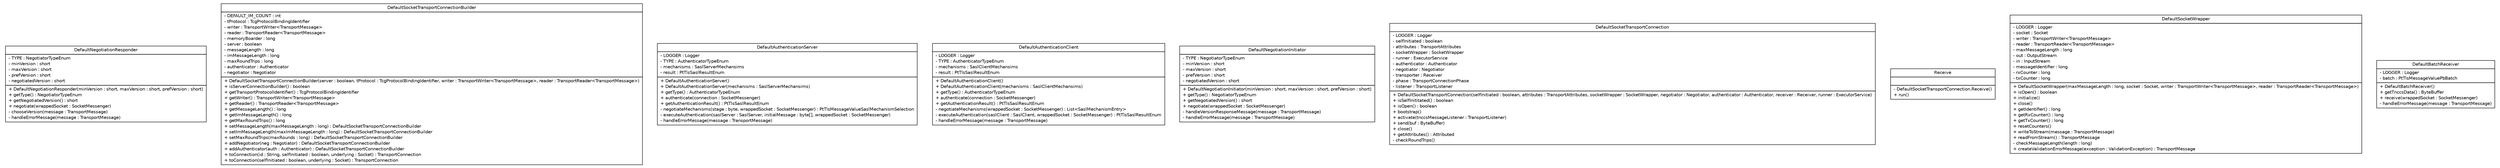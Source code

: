 #!/usr/local/bin/dot
#
# Class diagram 
# Generated by UMLGraph version R5_6 (http://www.umlgraph.org/)
#

digraph G {
	edge [fontname="Helvetica",fontsize=10,labelfontname="Helvetica",labelfontsize=10];
	node [fontname="Helvetica",fontsize=10,shape=plaintext];
	nodesep=0.25;
	ranksep=0.5;
	// org.ietf.nea.pt.socket.simple.DefaultNegotiationResponder
	c114 [label=<<table title="org.ietf.nea.pt.socket.simple.DefaultNegotiationResponder" border="0" cellborder="1" cellspacing="0" cellpadding="2" port="p" href="./DefaultNegotiationResponder.html">
		<tr><td><table border="0" cellspacing="0" cellpadding="1">
<tr><td align="center" balign="center"> DefaultNegotiationResponder </td></tr>
		</table></td></tr>
		<tr><td><table border="0" cellspacing="0" cellpadding="1">
<tr><td align="left" balign="left"> - TYPE : NegotiatorTypeEnum </td></tr>
<tr><td align="left" balign="left"> - minVersion : short </td></tr>
<tr><td align="left" balign="left"> - maxVersion : short </td></tr>
<tr><td align="left" balign="left"> - prefVersion : short </td></tr>
<tr><td align="left" balign="left"> - negotiatedVersion : short </td></tr>
		</table></td></tr>
		<tr><td><table border="0" cellspacing="0" cellpadding="1">
<tr><td align="left" balign="left"> + DefaultNegotiationResponder(minVersion : short, maxVersion : short, prefVersion : short) </td></tr>
<tr><td align="left" balign="left"> + getType() : NegotiatorTypeEnum </td></tr>
<tr><td align="left" balign="left"> + getNegotiatedVersion() : short </td></tr>
<tr><td align="left" balign="left"> + negotiate(wrappedSocket : SocketMessenger) </td></tr>
<tr><td align="left" balign="left"> - chooseVersion(message : TransportMessage) </td></tr>
<tr><td align="left" balign="left"> - handleErrorMessage(message : TransportMessage) </td></tr>
		</table></td></tr>
		</table>>, URL="./DefaultNegotiationResponder.html", fontname="Helvetica", fontcolor="black", fontsize=10.0];
	// org.ietf.nea.pt.socket.simple.DefaultSocketTransportConnectionBuilder
	c115 [label=<<table title="org.ietf.nea.pt.socket.simple.DefaultSocketTransportConnectionBuilder" border="0" cellborder="1" cellspacing="0" cellpadding="2" port="p" href="./DefaultSocketTransportConnectionBuilder.html">
		<tr><td><table border="0" cellspacing="0" cellpadding="1">
<tr><td align="center" balign="center"> DefaultSocketTransportConnectionBuilder </td></tr>
		</table></td></tr>
		<tr><td><table border="0" cellspacing="0" cellpadding="1">
<tr><td align="left" balign="left"> - DEFAULT_IM_COUNT : int </td></tr>
<tr><td align="left" balign="left"> - tProtocol : TcgProtocolBindingIdentifier </td></tr>
<tr><td align="left" balign="left"> - writer : TransportWriter&lt;TransportMessage&gt; </td></tr>
<tr><td align="left" balign="left"> - reader : TransportReader&lt;TransportMessage&gt; </td></tr>
<tr><td align="left" balign="left"> - memoryBoarder : long </td></tr>
<tr><td align="left" balign="left"> - server : boolean </td></tr>
<tr><td align="left" balign="left"> - messageLength : long </td></tr>
<tr><td align="left" balign="left"> - imMessageLength : long </td></tr>
<tr><td align="left" balign="left"> - maxRoundTrips : long </td></tr>
<tr><td align="left" balign="left"> - authenticator : Authenticator </td></tr>
<tr><td align="left" balign="left"> - negotiator : Negotiator </td></tr>
		</table></td></tr>
		<tr><td><table border="0" cellspacing="0" cellpadding="1">
<tr><td align="left" balign="left"> + DefaultSocketTransportConnectionBuilder(server : boolean, tProtocol : TcgProtocolBindingIdentifier, writer : TransportWriter&lt;TransportMessage&gt;, reader : TransportReader&lt;TransportMessage&gt;) </td></tr>
<tr><td align="left" balign="left"> + isServerConnectionBuilder() : boolean </td></tr>
<tr><td align="left" balign="left"> + getTransportProtocolIdentifier() : TcgProtocolBindingIdentifier </td></tr>
<tr><td align="left" balign="left"> + getWriter() : TransportWriter&lt;TransportMessage&gt; </td></tr>
<tr><td align="left" balign="left"> + getReader() : TransportReader&lt;TransportMessage&gt; </td></tr>
<tr><td align="left" balign="left"> + getMessageLength() : long </td></tr>
<tr><td align="left" balign="left"> + getImMessageLength() : long </td></tr>
<tr><td align="left" balign="left"> + getMaxRoundTrips() : long </td></tr>
<tr><td align="left" balign="left"> + setMessageLength(maxMessageLength : long) : DefaultSocketTransportConnectionBuilder </td></tr>
<tr><td align="left" balign="left"> + setImMessageLength(maxImMessageLength : long) : DefaultSocketTransportConnectionBuilder </td></tr>
<tr><td align="left" balign="left"> + setMaxRoundTrips(maxRounds : long) : DefaultSocketTransportConnectionBuilder </td></tr>
<tr><td align="left" balign="left"> + addNegotiator(neg : Negotiator) : DefaultSocketTransportConnectionBuilder </td></tr>
<tr><td align="left" balign="left"> + addAuthenticator(auth : Authenticator) : DefaultSocketTransportConnectionBuilder </td></tr>
<tr><td align="left" balign="left"> + toConnection(id : String, selfInitiated : boolean, underlying : Socket) : TransportConnection </td></tr>
<tr><td align="left" balign="left"> + toConnection(selfInitiated : boolean, underlying : Socket) : TransportConnection </td></tr>
		</table></td></tr>
		</table>>, URL="./DefaultSocketTransportConnectionBuilder.html", fontname="Helvetica", fontcolor="black", fontsize=10.0];
	// org.ietf.nea.pt.socket.simple.DefaultAuthenticationServer
	c116 [label=<<table title="org.ietf.nea.pt.socket.simple.DefaultAuthenticationServer" border="0" cellborder="1" cellspacing="0" cellpadding="2" port="p" href="./DefaultAuthenticationServer.html">
		<tr><td><table border="0" cellspacing="0" cellpadding="1">
<tr><td align="center" balign="center"> DefaultAuthenticationServer </td></tr>
		</table></td></tr>
		<tr><td><table border="0" cellspacing="0" cellpadding="1">
<tr><td align="left" balign="left"> - LOGGER : Logger </td></tr>
<tr><td align="left" balign="left"> - TYPE : AuthenticatorTypeEnum </td></tr>
<tr><td align="left" balign="left"> - mechanisms : SaslServerMechansims </td></tr>
<tr><td align="left" balign="left"> - result : PtTlsSaslResultEnum </td></tr>
		</table></td></tr>
		<tr><td><table border="0" cellspacing="0" cellpadding="1">
<tr><td align="left" balign="left"> + DefaultAuthenticationServer() </td></tr>
<tr><td align="left" balign="left"> + DefaultAuthenticationServer(mechanisms : SaslServerMechansims) </td></tr>
<tr><td align="left" balign="left"> + getType() : AuthenticatorTypeEnum </td></tr>
<tr><td align="left" balign="left"> + authenticate(connection : SocketMessenger) </td></tr>
<tr><td align="left" balign="left"> + getAuthenticationResult() : PtTlsSaslResultEnum </td></tr>
<tr><td align="left" balign="left"> - negotiateMechanisms(stage : byte, wrappedSocket : SocketMessenger) : PtTlsMessageValueSaslMechanismSelection </td></tr>
<tr><td align="left" balign="left"> - executeAuthentication(saslServer : SaslServer, initialMessage : byte[], wrappedSocket : SocketMessenger) </td></tr>
<tr><td align="left" balign="left"> - handleErrorMessage(message : TransportMessage) </td></tr>
		</table></td></tr>
		</table>>, URL="./DefaultAuthenticationServer.html", fontname="Helvetica", fontcolor="black", fontsize=10.0];
	// org.ietf.nea.pt.socket.simple.DefaultAuthenticationClient
	c117 [label=<<table title="org.ietf.nea.pt.socket.simple.DefaultAuthenticationClient" border="0" cellborder="1" cellspacing="0" cellpadding="2" port="p" href="./DefaultAuthenticationClient.html">
		<tr><td><table border="0" cellspacing="0" cellpadding="1">
<tr><td align="center" balign="center"> DefaultAuthenticationClient </td></tr>
		</table></td></tr>
		<tr><td><table border="0" cellspacing="0" cellpadding="1">
<tr><td align="left" balign="left"> - LOGGER : Logger </td></tr>
<tr><td align="left" balign="left"> - TYPE : AuthenticatorTypeEnum </td></tr>
<tr><td align="left" balign="left"> - mechanisms : SaslClientMechansims </td></tr>
<tr><td align="left" balign="left"> - result : PtTlsSaslResultEnum </td></tr>
		</table></td></tr>
		<tr><td><table border="0" cellspacing="0" cellpadding="1">
<tr><td align="left" balign="left"> + DefaultAuthenticationClient() </td></tr>
<tr><td align="left" balign="left"> + DefaultAuthenticationClient(mechanisms : SaslClientMechansims) </td></tr>
<tr><td align="left" balign="left"> + getType() : AuthenticatorTypeEnum </td></tr>
<tr><td align="left" balign="left"> + authenticate(connection : SocketMessenger) </td></tr>
<tr><td align="left" balign="left"> + getAuthenticationResult() : PtTlsSaslResultEnum </td></tr>
<tr><td align="left" balign="left"> - negotiateMechanisms(wrappedSocket : SocketMessenger) : List&lt;SaslMechanismEntry&gt; </td></tr>
<tr><td align="left" balign="left"> - executeAuthentication(saslClient : SaslClient, wrappedSocket : SocketMessenger) : PtTlsSaslResultEnum </td></tr>
<tr><td align="left" balign="left"> - handleErrorMessage(message : TransportMessage) </td></tr>
		</table></td></tr>
		</table>>, URL="./DefaultAuthenticationClient.html", fontname="Helvetica", fontcolor="black", fontsize=10.0];
	// org.ietf.nea.pt.socket.simple.DefaultNegotiationInitiator
	c118 [label=<<table title="org.ietf.nea.pt.socket.simple.DefaultNegotiationInitiator" border="0" cellborder="1" cellspacing="0" cellpadding="2" port="p" href="./DefaultNegotiationInitiator.html">
		<tr><td><table border="0" cellspacing="0" cellpadding="1">
<tr><td align="center" balign="center"> DefaultNegotiationInitiator </td></tr>
		</table></td></tr>
		<tr><td><table border="0" cellspacing="0" cellpadding="1">
<tr><td align="left" balign="left"> - TYPE : NegotiatorTypeEnum </td></tr>
<tr><td align="left" balign="left"> - minVersion : short </td></tr>
<tr><td align="left" balign="left"> - maxVersion : short </td></tr>
<tr><td align="left" balign="left"> - prefVersion : short </td></tr>
<tr><td align="left" balign="left"> - negotiatedVersion : short </td></tr>
		</table></td></tr>
		<tr><td><table border="0" cellspacing="0" cellpadding="1">
<tr><td align="left" balign="left"> + DefaultNegotiationInitiator(minVersion : short, maxVersion : short, prefVersion : short) </td></tr>
<tr><td align="left" balign="left"> + getType() : NegotiatorTypeEnum </td></tr>
<tr><td align="left" balign="left"> + getNegotiatedVersion() : short </td></tr>
<tr><td align="left" balign="left"> + negotiate(wrappedSocket : SocketMessenger) </td></tr>
<tr><td align="left" balign="left"> - handleVersionResponseMessage(message : TransportMessage) </td></tr>
<tr><td align="left" balign="left"> - handleErrorMessage(message : TransportMessage) </td></tr>
		</table></td></tr>
		</table>>, URL="./DefaultNegotiationInitiator.html", fontname="Helvetica", fontcolor="black", fontsize=10.0];
	// org.ietf.nea.pt.socket.simple.DefaultSocketTransportConnection
	c119 [label=<<table title="org.ietf.nea.pt.socket.simple.DefaultSocketTransportConnection" border="0" cellborder="1" cellspacing="0" cellpadding="2" port="p" href="./DefaultSocketTransportConnection.html">
		<tr><td><table border="0" cellspacing="0" cellpadding="1">
<tr><td align="center" balign="center"> DefaultSocketTransportConnection </td></tr>
		</table></td></tr>
		<tr><td><table border="0" cellspacing="0" cellpadding="1">
<tr><td align="left" balign="left"> - LOGGER : Logger </td></tr>
<tr><td align="left" balign="left"> - selfInitiated : boolean </td></tr>
<tr><td align="left" balign="left"> - attributes : TransportAttributes </td></tr>
<tr><td align="left" balign="left"> - socketWrapper : SocketWrapper </td></tr>
<tr><td align="left" balign="left"> - runner : ExecutorService </td></tr>
<tr><td align="left" balign="left"> - authenticator : Authenticator </td></tr>
<tr><td align="left" balign="left"> - negotiator : Negotiator </td></tr>
<tr><td align="left" balign="left"> - transporter : Receiver </td></tr>
<tr><td align="left" balign="left"> - phase : TransportConnectionPhase </td></tr>
<tr><td align="left" balign="left"> - listener : TransportListener </td></tr>
		</table></td></tr>
		<tr><td><table border="0" cellspacing="0" cellpadding="1">
<tr><td align="left" balign="left"> + DefaultSocketTransportConnection(selfInitiated : boolean, attributes : TransportAttributes, socketWrapper : SocketWrapper, negotiator : Negotiator, authenticator : Authenticator, receiver : Receiver, runner : ExecutorService) </td></tr>
<tr><td align="left" balign="left"> + isSelfInititated() : boolean </td></tr>
<tr><td align="left" balign="left"> + isOpen() : boolean </td></tr>
<tr><td align="left" balign="left"> + bootstrap() </td></tr>
<tr><td align="left" balign="left"> + activate(tnccsMessageListener : TransportListener) </td></tr>
<tr><td align="left" balign="left"> + send(buf : ByteBuffer) </td></tr>
<tr><td align="left" balign="left"> + close() </td></tr>
<tr><td align="left" balign="left"> + getAttributes() : Attributed </td></tr>
<tr><td align="left" balign="left"> - checkRoundTrips() </td></tr>
		</table></td></tr>
		</table>>, URL="./DefaultSocketTransportConnection.html", fontname="Helvetica", fontcolor="black", fontsize=10.0];
	// org.ietf.nea.pt.socket.simple.DefaultSocketTransportConnection.Receive
	c120 [label=<<table title="org.ietf.nea.pt.socket.simple.DefaultSocketTransportConnection.Receive" border="0" cellborder="1" cellspacing="0" cellpadding="2" port="p" href="./DefaultSocketTransportConnection.Receive.html">
		<tr><td><table border="0" cellspacing="0" cellpadding="1">
<tr><td align="center" balign="center"> Receive </td></tr>
		</table></td></tr>
		<tr><td><table border="0" cellspacing="0" cellpadding="1">
<tr><td align="left" balign="left">  </td></tr>
		</table></td></tr>
		<tr><td><table border="0" cellspacing="0" cellpadding="1">
<tr><td align="left" balign="left"> - DefaultSocketTransportConnection.Receive() </td></tr>
<tr><td align="left" balign="left"> + run() </td></tr>
		</table></td></tr>
		</table>>, URL="./DefaultSocketTransportConnection.Receive.html", fontname="Helvetica", fontcolor="black", fontsize=10.0];
	// org.ietf.nea.pt.socket.simple.DefaultSocketWrapper
	c121 [label=<<table title="org.ietf.nea.pt.socket.simple.DefaultSocketWrapper" border="0" cellborder="1" cellspacing="0" cellpadding="2" port="p" href="./DefaultSocketWrapper.html">
		<tr><td><table border="0" cellspacing="0" cellpadding="1">
<tr><td align="center" balign="center"> DefaultSocketWrapper </td></tr>
		</table></td></tr>
		<tr><td><table border="0" cellspacing="0" cellpadding="1">
<tr><td align="left" balign="left"> - LOGGER : Logger </td></tr>
<tr><td align="left" balign="left"> - socket : Socket </td></tr>
<tr><td align="left" balign="left"> - writer : TransportWriter&lt;TransportMessage&gt; </td></tr>
<tr><td align="left" balign="left"> - reader : TransportReader&lt;TransportMessage&gt; </td></tr>
<tr><td align="left" balign="left"> - maxMessageLength : long </td></tr>
<tr><td align="left" balign="left"> - out : OutputStream </td></tr>
<tr><td align="left" balign="left"> - in : InputStream </td></tr>
<tr><td align="left" balign="left"> - messageIdentifier : long </td></tr>
<tr><td align="left" balign="left"> - rxCounter : long </td></tr>
<tr><td align="left" balign="left"> - txCounter : long </td></tr>
		</table></td></tr>
		<tr><td><table border="0" cellspacing="0" cellpadding="1">
<tr><td align="left" balign="left"> + DefaultSocketWrapper(maxMessageLength : long, socket : Socket, writer : TransportWriter&lt;TransportMessage&gt;, reader : TransportReader&lt;TransportMessage&gt;) </td></tr>
<tr><td align="left" balign="left"> + isOpen() : boolean </td></tr>
<tr><td align="left" balign="left"> + initialize() </td></tr>
<tr><td align="left" balign="left"> + close() </td></tr>
<tr><td align="left" balign="left"> + getIdentifier() : long </td></tr>
<tr><td align="left" balign="left"> + getRxCounter() : long </td></tr>
<tr><td align="left" balign="left"> + getTxCounter() : long </td></tr>
<tr><td align="left" balign="left"> + resetCounters() </td></tr>
<tr><td align="left" balign="left"> + writeToStream(message : TransportMessage) </td></tr>
<tr><td align="left" balign="left"> + readFromStream() : TransportMessage </td></tr>
<tr><td align="left" balign="left"> - checkMessageLength(length : long) </td></tr>
<tr><td align="left" balign="left"> + createValidationErrorMessage(exception : ValidationException) : TransportMessage </td></tr>
		</table></td></tr>
		</table>>, URL="./DefaultSocketWrapper.html", fontname="Helvetica", fontcolor="black", fontsize=10.0];
	// org.ietf.nea.pt.socket.simple.DefaultBatchReceiver
	c122 [label=<<table title="org.ietf.nea.pt.socket.simple.DefaultBatchReceiver" border="0" cellborder="1" cellspacing="0" cellpadding="2" port="p" href="./DefaultBatchReceiver.html">
		<tr><td><table border="0" cellspacing="0" cellpadding="1">
<tr><td align="center" balign="center"> DefaultBatchReceiver </td></tr>
		</table></td></tr>
		<tr><td><table border="0" cellspacing="0" cellpadding="1">
<tr><td align="left" balign="left"> - LOGGER : Logger </td></tr>
<tr><td align="left" balign="left"> - batch : PtTlsMessageValuePbBatch </td></tr>
		</table></td></tr>
		<tr><td><table border="0" cellspacing="0" cellpadding="1">
<tr><td align="left" balign="left"> + DefaultBatchReceiver() </td></tr>
<tr><td align="left" balign="left"> + getTnccsData() : ByteBuffer </td></tr>
<tr><td align="left" balign="left"> + receive(wrappedSocket : SocketMessenger) </td></tr>
<tr><td align="left" balign="left"> - handleErrorMessage(message : TransportMessage) </td></tr>
		</table></td></tr>
		</table>>, URL="./DefaultBatchReceiver.html", fontname="Helvetica", fontcolor="black", fontsize=10.0];
}

